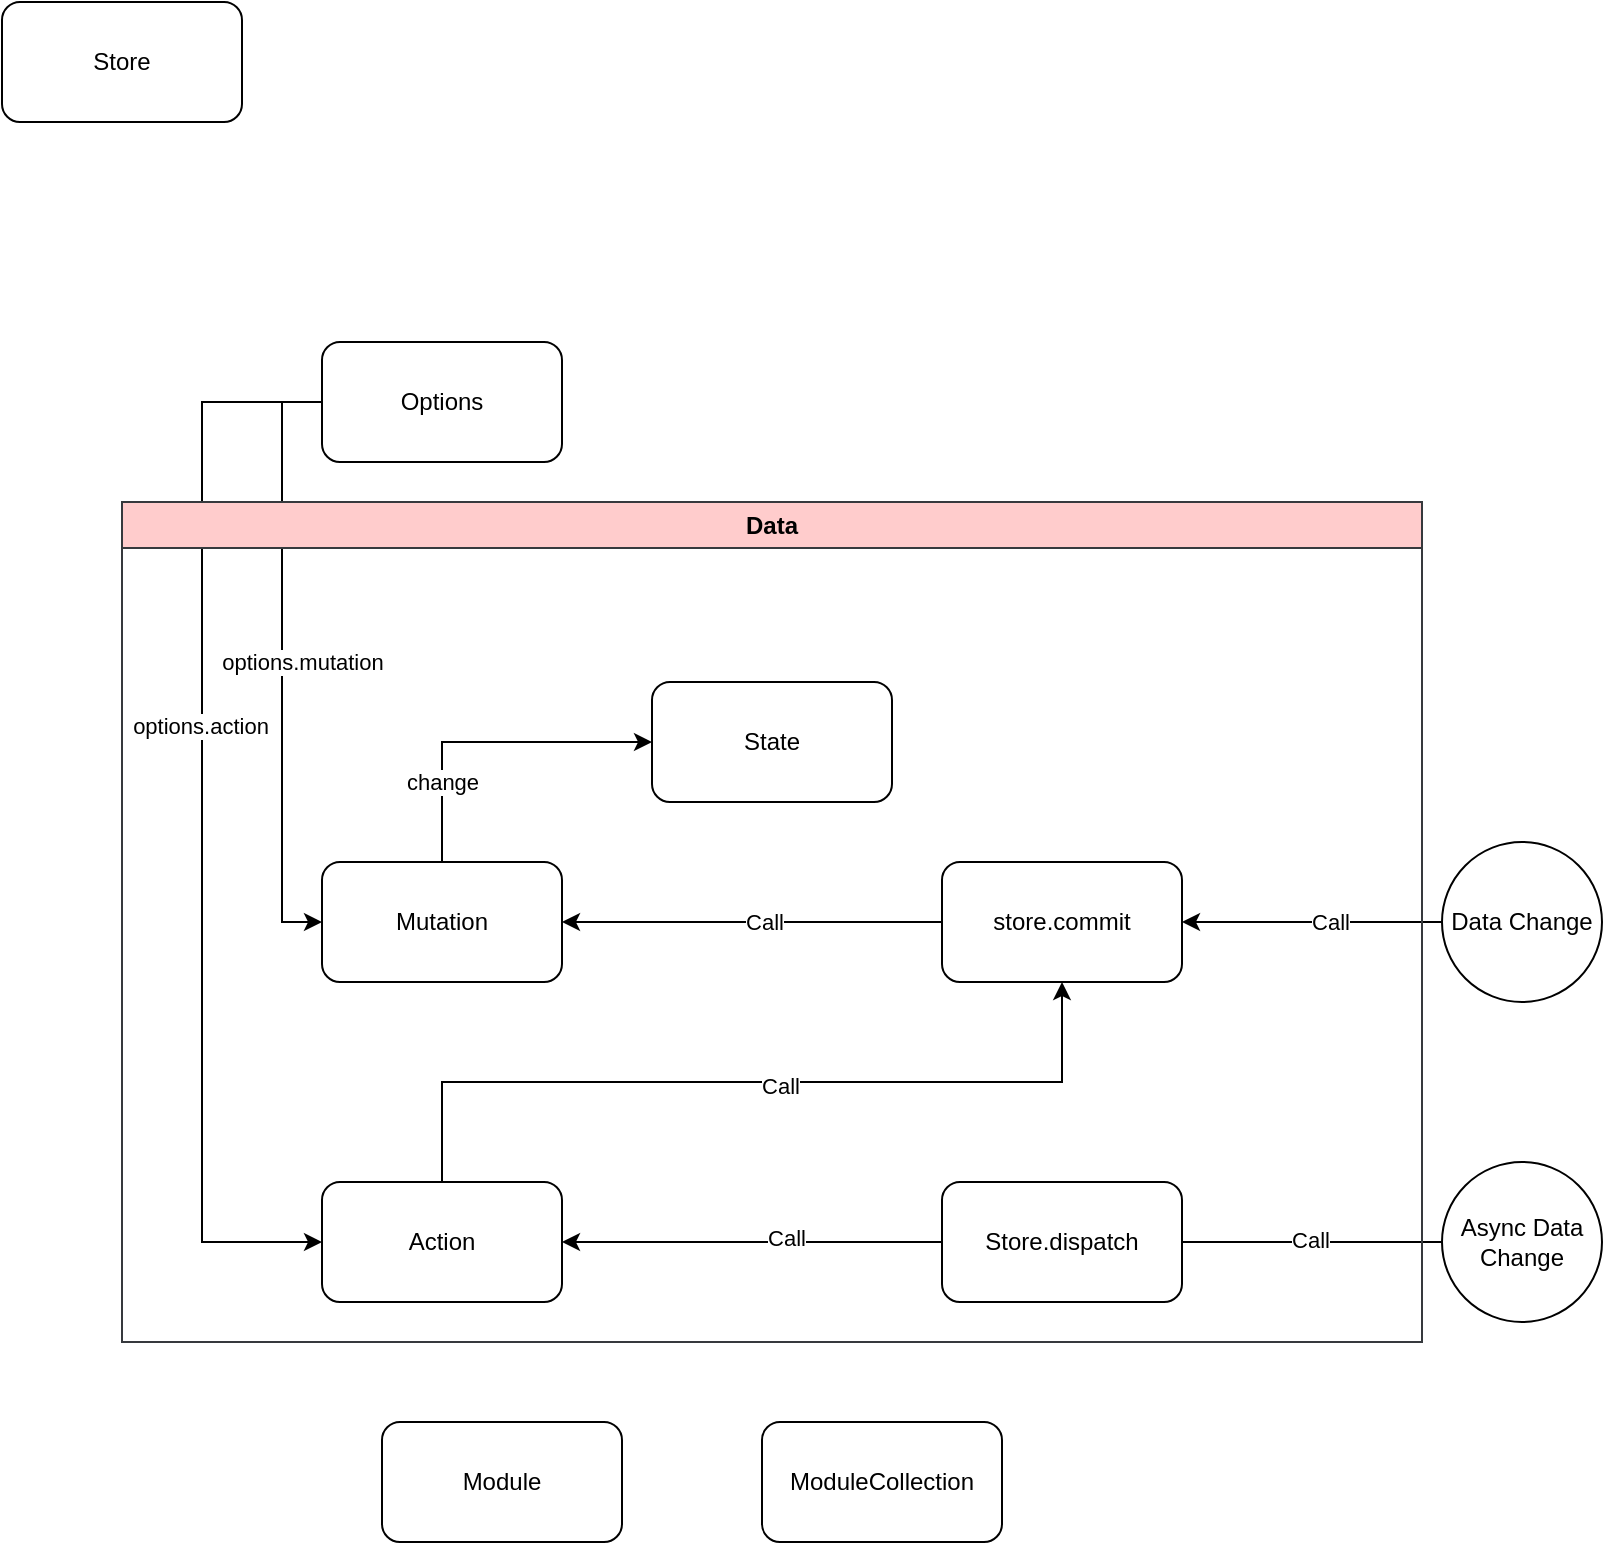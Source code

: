 <mxfile version="20.8.20" type="github">
  <diagram name="第 1 页" id="UgOHJ0Ae31ULDd3tCeDl">
    <mxGraphModel dx="792" dy="2323" grid="1" gridSize="10" guides="1" tooltips="1" connect="1" arrows="1" fold="1" page="1" pageScale="1" pageWidth="827" pageHeight="1169" math="0" shadow="0">
      <root>
        <mxCell id="0" />
        <mxCell id="1" parent="0" />
        <mxCell id="_vbUXlonFtGnPLeFI3VS-1" value="Store" style="rounded=1;whiteSpace=wrap;html=1;" vertex="1" parent="1">
          <mxGeometry x="80" y="-30" width="120" height="60" as="geometry" />
        </mxCell>
        <mxCell id="_vbUXlonFtGnPLeFI3VS-3" value="Mutation" style="rounded=1;whiteSpace=wrap;html=1;" vertex="1" parent="1">
          <mxGeometry x="240" y="400" width="120" height="60" as="geometry" />
        </mxCell>
        <mxCell id="_vbUXlonFtGnPLeFI3VS-4" value="Action" style="rounded=1;whiteSpace=wrap;html=1;" vertex="1" parent="1">
          <mxGeometry x="240" y="560" width="120" height="60" as="geometry" />
        </mxCell>
        <mxCell id="_vbUXlonFtGnPLeFI3VS-5" value="Module" style="rounded=1;whiteSpace=wrap;html=1;" vertex="1" parent="1">
          <mxGeometry x="270" y="680" width="120" height="60" as="geometry" />
        </mxCell>
        <mxCell id="_vbUXlonFtGnPLeFI3VS-6" value="ModuleCollection" style="rounded=1;whiteSpace=wrap;html=1;" vertex="1" parent="1">
          <mxGeometry x="460" y="680" width="120" height="60" as="geometry" />
        </mxCell>
        <mxCell id="_vbUXlonFtGnPLeFI3VS-8" value="" style="endArrow=classic;html=1;rounded=0;exitX=0.5;exitY=0;exitDx=0;exitDy=0;entryX=0;entryY=0.5;entryDx=0;entryDy=0;" edge="1" parent="1" source="_vbUXlonFtGnPLeFI3VS-3" target="_vbUXlonFtGnPLeFI3VS-2">
          <mxGeometry width="50" height="50" relative="1" as="geometry">
            <mxPoint x="380" y="610" as="sourcePoint" />
            <mxPoint x="430" y="560" as="targetPoint" />
            <Array as="points">
              <mxPoint x="300" y="340" />
            </Array>
          </mxGeometry>
        </mxCell>
        <mxCell id="_vbUXlonFtGnPLeFI3VS-12" value="change" style="edgeLabel;html=1;align=center;verticalAlign=middle;resizable=0;points=[];" vertex="1" connectable="0" parent="_vbUXlonFtGnPLeFI3VS-8">
          <mxGeometry x="-0.03" y="-3" relative="1" as="geometry">
            <mxPoint x="-20" y="17" as="offset" />
          </mxGeometry>
        </mxCell>
        <mxCell id="_vbUXlonFtGnPLeFI3VS-10" value="" style="endArrow=classic;html=1;rounded=0;exitX=0;exitY=0.5;exitDx=0;exitDy=0;entryX=1;entryY=0.5;entryDx=0;entryDy=0;" edge="1" parent="1" source="_vbUXlonFtGnPLeFI3VS-9" target="_vbUXlonFtGnPLeFI3VS-3">
          <mxGeometry width="50" height="50" relative="1" as="geometry">
            <mxPoint x="310" y="410" as="sourcePoint" />
            <mxPoint x="430" y="330" as="targetPoint" />
          </mxGeometry>
        </mxCell>
        <mxCell id="_vbUXlonFtGnPLeFI3VS-11" value="Call" style="edgeLabel;html=1;align=center;verticalAlign=middle;resizable=0;points=[];" vertex="1" connectable="0" parent="_vbUXlonFtGnPLeFI3VS-10">
          <mxGeometry x="-0.178" y="2" relative="1" as="geometry">
            <mxPoint x="-11" y="-2" as="offset" />
          </mxGeometry>
        </mxCell>
        <mxCell id="_vbUXlonFtGnPLeFI3VS-14" style="edgeStyle=orthogonalEdgeStyle;rounded=0;orthogonalLoop=1;jettySize=auto;html=1;exitX=0;exitY=0.5;exitDx=0;exitDy=0;entryX=0;entryY=0.5;entryDx=0;entryDy=0;" edge="1" parent="1" source="_vbUXlonFtGnPLeFI3VS-13" target="_vbUXlonFtGnPLeFI3VS-3">
          <mxGeometry relative="1" as="geometry" />
        </mxCell>
        <mxCell id="_vbUXlonFtGnPLeFI3VS-15" value="options.mutation" style="edgeLabel;html=1;align=center;verticalAlign=middle;resizable=0;points=[];" vertex="1" connectable="0" parent="_vbUXlonFtGnPLeFI3VS-14">
          <mxGeometry x="-0.143" relative="1" as="geometry">
            <mxPoint x="10" y="21" as="offset" />
          </mxGeometry>
        </mxCell>
        <mxCell id="_vbUXlonFtGnPLeFI3VS-13" value="Options" style="rounded=1;whiteSpace=wrap;html=1;" vertex="1" parent="1">
          <mxGeometry x="240" y="140" width="120" height="60" as="geometry" />
        </mxCell>
        <mxCell id="_vbUXlonFtGnPLeFI3VS-17" style="edgeStyle=orthogonalEdgeStyle;rounded=0;orthogonalLoop=1;jettySize=auto;html=1;" edge="1" parent="1" source="_vbUXlonFtGnPLeFI3VS-16" target="_vbUXlonFtGnPLeFI3VS-9">
          <mxGeometry relative="1" as="geometry">
            <Array as="points">
              <mxPoint x="650" y="430" />
              <mxPoint x="650" y="430" />
            </Array>
          </mxGeometry>
        </mxCell>
        <mxCell id="_vbUXlonFtGnPLeFI3VS-20" value="Call" style="edgeLabel;html=1;align=center;verticalAlign=middle;resizable=0;points=[];" vertex="1" connectable="0" parent="_vbUXlonFtGnPLeFI3VS-17">
          <mxGeometry x="-0.215" y="2" relative="1" as="geometry">
            <mxPoint x="-5" y="-2" as="offset" />
          </mxGeometry>
        </mxCell>
        <mxCell id="_vbUXlonFtGnPLeFI3VS-16" value="Data Change" style="ellipse;whiteSpace=wrap;html=1;aspect=fixed;" vertex="1" parent="1">
          <mxGeometry x="800" y="390" width="80" height="80" as="geometry" />
        </mxCell>
        <mxCell id="_vbUXlonFtGnPLeFI3VS-28" style="edgeStyle=orthogonalEdgeStyle;rounded=0;orthogonalLoop=1;jettySize=auto;html=1;" edge="1" parent="1" source="_vbUXlonFtGnPLeFI3VS-21" target="_vbUXlonFtGnPLeFI3VS-4">
          <mxGeometry relative="1" as="geometry" />
        </mxCell>
        <mxCell id="_vbUXlonFtGnPLeFI3VS-29" value="Call" style="edgeLabel;html=1;align=center;verticalAlign=middle;resizable=0;points=[];" vertex="1" connectable="0" parent="_vbUXlonFtGnPLeFI3VS-28">
          <mxGeometry x="-0.178" y="-2" relative="1" as="geometry">
            <mxPoint as="offset" />
          </mxGeometry>
        </mxCell>
        <mxCell id="_vbUXlonFtGnPLeFI3VS-23" value="" style="endArrow=classic;html=1;rounded=0;exitX=0;exitY=0.5;exitDx=0;exitDy=0;entryX=0;entryY=0.5;entryDx=0;entryDy=0;" edge="1" parent="1" source="_vbUXlonFtGnPLeFI3VS-13" target="_vbUXlonFtGnPLeFI3VS-4">
          <mxGeometry width="50" height="50" relative="1" as="geometry">
            <mxPoint x="170" y="170" as="sourcePoint" />
            <mxPoint x="170" y="590" as="targetPoint" />
            <Array as="points">
              <mxPoint x="180" y="170" />
              <mxPoint x="180" y="590" />
            </Array>
          </mxGeometry>
        </mxCell>
        <mxCell id="_vbUXlonFtGnPLeFI3VS-24" value="options.action" style="edgeLabel;html=1;align=center;verticalAlign=middle;resizable=0;points=[];" vertex="1" connectable="0" parent="_vbUXlonFtGnPLeFI3VS-23">
          <mxGeometry x="-0.177" y="-1" relative="1" as="geometry">
            <mxPoint as="offset" />
          </mxGeometry>
        </mxCell>
        <mxCell id="_vbUXlonFtGnPLeFI3VS-26" style="edgeStyle=orthogonalEdgeStyle;rounded=0;orthogonalLoop=1;jettySize=auto;html=1;entryX=1;entryY=0.5;entryDx=0;entryDy=0;" edge="1" parent="1" source="_vbUXlonFtGnPLeFI3VS-25" target="_vbUXlonFtGnPLeFI3VS-21">
          <mxGeometry relative="1" as="geometry">
            <Array as="points">
              <mxPoint x="650" y="590" />
              <mxPoint x="650" y="590" />
            </Array>
          </mxGeometry>
        </mxCell>
        <mxCell id="_vbUXlonFtGnPLeFI3VS-27" value="Call" style="edgeLabel;html=1;align=center;verticalAlign=middle;resizable=0;points=[];" vertex="1" connectable="0" parent="_vbUXlonFtGnPLeFI3VS-26">
          <mxGeometry x="-0.215" y="-1" relative="1" as="geometry">
            <mxPoint as="offset" />
          </mxGeometry>
        </mxCell>
        <mxCell id="_vbUXlonFtGnPLeFI3VS-25" value="Async Data Change" style="ellipse;whiteSpace=wrap;html=1;aspect=fixed;" vertex="1" parent="1">
          <mxGeometry x="800" y="550" width="80" height="80" as="geometry" />
        </mxCell>
        <mxCell id="_vbUXlonFtGnPLeFI3VS-34" value="" style="endArrow=classic;html=1;rounded=0;exitX=0.5;exitY=0;exitDx=0;exitDy=0;entryX=0.5;entryY=1;entryDx=0;entryDy=0;" edge="1" parent="1" source="_vbUXlonFtGnPLeFI3VS-4" target="_vbUXlonFtGnPLeFI3VS-9">
          <mxGeometry width="50" height="50" relative="1" as="geometry">
            <mxPoint x="400" y="460" as="sourcePoint" />
            <mxPoint x="450" y="410" as="targetPoint" />
            <Array as="points">
              <mxPoint x="300" y="510" />
              <mxPoint x="610" y="510" />
            </Array>
          </mxGeometry>
        </mxCell>
        <mxCell id="_vbUXlonFtGnPLeFI3VS-35" value="Call" style="edgeLabel;html=1;align=center;verticalAlign=middle;resizable=0;points=[];" vertex="1" connectable="0" parent="_vbUXlonFtGnPLeFI3VS-34">
          <mxGeometry x="0.067" y="-2" relative="1" as="geometry">
            <mxPoint as="offset" />
          </mxGeometry>
        </mxCell>
        <mxCell id="_vbUXlonFtGnPLeFI3VS-37" value="Data" style="swimlane;whiteSpace=wrap;html=1;labelBackgroundColor=none;strokeColor=#36393d;fillColor=#ffcccc;" vertex="1" parent="1">
          <mxGeometry x="140" y="220" width="650" height="420" as="geometry" />
        </mxCell>
        <mxCell id="_vbUXlonFtGnPLeFI3VS-9" value="store.commit" style="rounded=1;whiteSpace=wrap;html=1;" vertex="1" parent="_vbUXlonFtGnPLeFI3VS-37">
          <mxGeometry x="410" y="180" width="120" height="60" as="geometry" />
        </mxCell>
        <mxCell id="_vbUXlonFtGnPLeFI3VS-21" value="Store.dispatch" style="rounded=1;whiteSpace=wrap;html=1;" vertex="1" parent="_vbUXlonFtGnPLeFI3VS-37">
          <mxGeometry x="410" y="340" width="120" height="60" as="geometry" />
        </mxCell>
        <mxCell id="_vbUXlonFtGnPLeFI3VS-2" value="State" style="rounded=1;whiteSpace=wrap;html=1;" vertex="1" parent="_vbUXlonFtGnPLeFI3VS-37">
          <mxGeometry x="265" y="90" width="120" height="60" as="geometry" />
        </mxCell>
      </root>
    </mxGraphModel>
  </diagram>
</mxfile>
